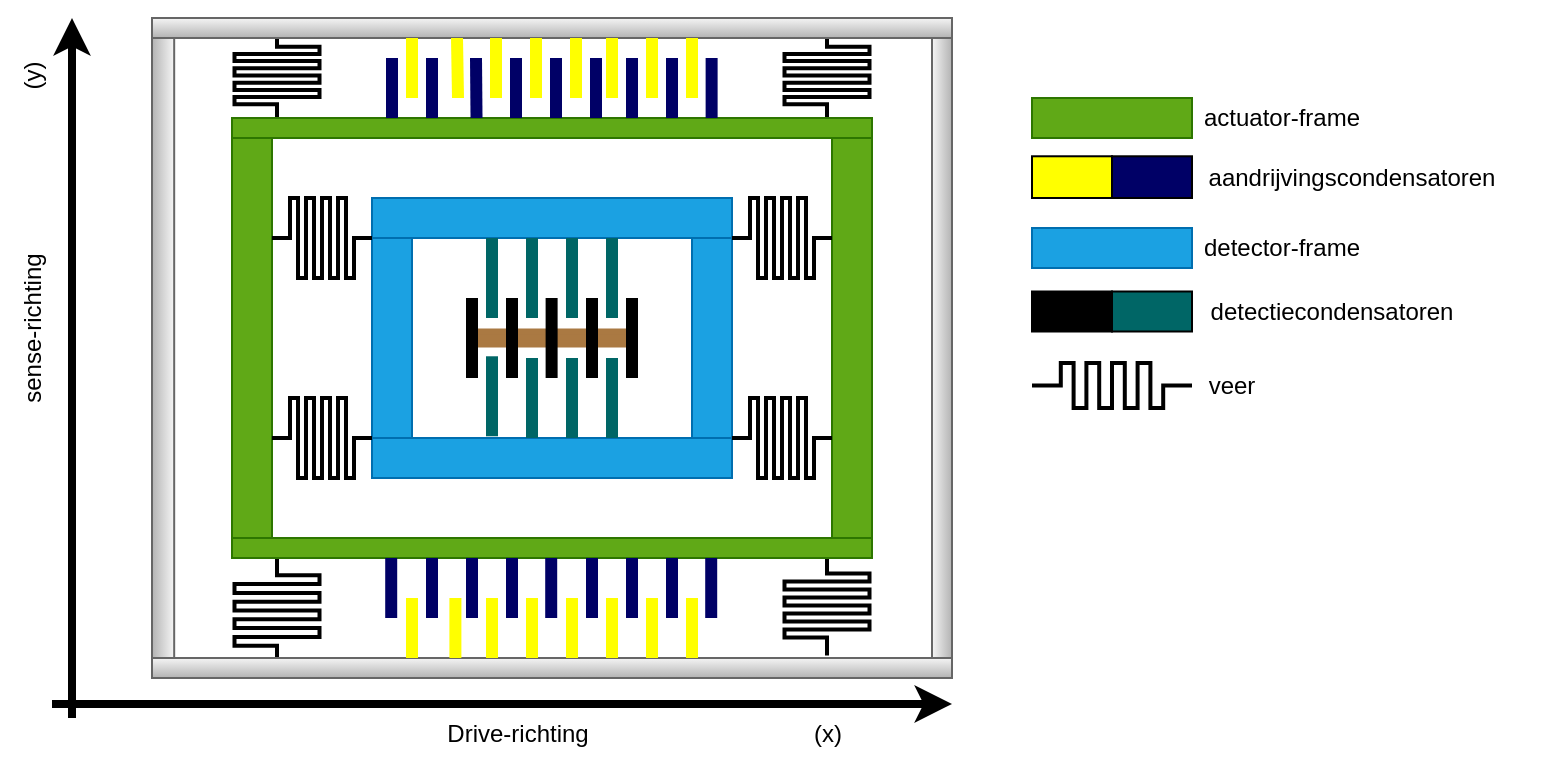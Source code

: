 <mxfile version="24.5.4" type="github">
  <diagram name="Pagina-1" id="s6tebHxt4fETLdoPo_5v">
    <mxGraphModel dx="883" dy="633" grid="1" gridSize="10" guides="1" tooltips="1" connect="1" arrows="1" fold="1" page="1" pageScale="1" pageWidth="1169" pageHeight="827" background="#ffffff" math="0" shadow="0">
      <root>
        <mxCell id="0" />
        <mxCell id="1" parent="0" />
        <mxCell id="Ni5LSi0HDRFxPiUFcQp5-76" value="" style="pointerEvents=1;verticalLabelPosition=bottom;shadow=0;dashed=0;align=center;html=1;verticalAlign=top;shape=mxgraph.electrical.resistors.memristor_1;rotation=-90;strokeWidth=2;" vertex="1" parent="1">
          <mxGeometry x="435" y="47.5" width="45" height="42.5" as="geometry" />
        </mxCell>
        <mxCell id="Ni5LSi0HDRFxPiUFcQp5-69" value="" style="whiteSpace=wrap;html=1;rotation=-90;fillColor=#f5f5f5;gradientColor=#b3b3b3;strokeColor=#666666;" vertex="1" parent="1">
          <mxGeometry x="356.25" y="203.75" width="317.5" height="10" as="geometry" />
        </mxCell>
        <mxCell id="Ni5LSi0HDRFxPiUFcQp5-66" value="" style="whiteSpace=wrap;html=1;rotation=90;fillColor=#f5f5f5;gradientColor=#b3b3b3;strokeColor=#666666;" vertex="1" parent="1">
          <mxGeometry x="-31.17" y="198.05" width="313.43" height="11.09" as="geometry" />
        </mxCell>
        <mxCell id="Ni5LSi0HDRFxPiUFcQp5-75" value="" style="whiteSpace=wrap;html=1;direction=south;fillColor=#60a917;strokeColor=#2D7600;fontColor=#ffffff;" vertex="1" parent="1">
          <mxGeometry x="460" y="100" width="20" height="200" as="geometry" />
        </mxCell>
        <mxCell id="Ni5LSi0HDRFxPiUFcQp5-80" value="" style="whiteSpace=wrap;html=1;rotation=-90;fillColor=#60a917;strokeColor=#2D7600;fontColor=#ffffff;" vertex="1" parent="1">
          <mxGeometry x="67.5" y="192.5" width="205" height="20" as="geometry" />
        </mxCell>
        <mxCell id="Ni5LSi0HDRFxPiUFcQp5-81" value="" style="whiteSpace=wrap;html=1;fillColor=#1ba1e2;strokeColor=#006EAF;fontColor=#ffffff;" vertex="1" parent="1">
          <mxGeometry x="230" y="130" width="180" height="20" as="geometry" />
        </mxCell>
        <mxCell id="Ni5LSi0HDRFxPiUFcQp5-83" value="" style="whiteSpace=wrap;html=1;fillColor=#1ba1e2;strokeColor=#006EAF;fontColor=#ffffff;" vertex="1" parent="1">
          <mxGeometry x="230" y="250" width="180" height="20" as="geometry" />
        </mxCell>
        <mxCell id="Ni5LSi0HDRFxPiUFcQp5-84" value="" style="whiteSpace=wrap;html=1;rotation=-90;fillColor=#1ba1e2;strokeColor=#006EAF;fontColor=#ffffff;" vertex="1" parent="1">
          <mxGeometry x="350" y="190" width="100" height="20" as="geometry" />
        </mxCell>
        <mxCell id="Ni5LSi0HDRFxPiUFcQp5-85" value="" style="whiteSpace=wrap;html=1;rotation=-90;fillColor=#1ba1e2;strokeColor=#006EAF;fontColor=#ffffff;" vertex="1" parent="1">
          <mxGeometry x="190" y="190" width="100" height="20" as="geometry" />
        </mxCell>
        <mxCell id="Ni5LSi0HDRFxPiUFcQp5-86" value="" style="pointerEvents=1;verticalLabelPosition=bottom;shadow=0;dashed=0;align=center;html=1;verticalAlign=top;shape=mxgraph.electrical.resistors.memristor_1;rotation=0;strokeWidth=2;" vertex="1" parent="1">
          <mxGeometry x="180" y="130" width="50" height="40" as="geometry" />
        </mxCell>
        <mxCell id="Ni5LSi0HDRFxPiUFcQp5-87" value="" style="pointerEvents=1;verticalLabelPosition=bottom;shadow=0;dashed=0;align=center;html=1;verticalAlign=top;shape=mxgraph.electrical.resistors.memristor_1;rotation=-90;strokeWidth=2;" vertex="1" parent="1">
          <mxGeometry x="160" y="47.5" width="45" height="42.5" as="geometry" />
        </mxCell>
        <mxCell id="Ni5LSi0HDRFxPiUFcQp5-88" value="" style="pointerEvents=1;verticalLabelPosition=bottom;shadow=0;dashed=0;align=center;html=1;verticalAlign=top;shape=mxgraph.electrical.resistors.memristor_1;rotation=-90;strokeWidth=2;" vertex="1" parent="1">
          <mxGeometry x="432.5" y="312.5" width="50" height="42.5" as="geometry" />
        </mxCell>
        <mxCell id="Ni5LSi0HDRFxPiUFcQp5-89" value="" style="pointerEvents=1;verticalLabelPosition=bottom;shadow=0;dashed=0;align=center;html=1;verticalAlign=top;shape=mxgraph.electrical.resistors.memristor_1;rotation=-90;strokeWidth=2;" vertex="1" parent="1">
          <mxGeometry x="155" y="315" width="55" height="42.5" as="geometry" />
        </mxCell>
        <mxCell id="Ni5LSi0HDRFxPiUFcQp5-59" value="" style="whiteSpace=wrap;html=1;fillColor=#f5f5f5;strokeColor=#666666;gradientColor=#b3b3b3;" vertex="1" parent="1">
          <mxGeometry x="120" y="40" width="400" height="10" as="geometry" />
        </mxCell>
        <mxCell id="Ni5LSi0HDRFxPiUFcQp5-61" value="" style="whiteSpace=wrap;html=1;fillColor=#f5f5f5;strokeColor=#666666;gradientColor=#b3b3b3;" vertex="1" parent="1">
          <mxGeometry x="120" y="360" width="400" height="10" as="geometry" />
        </mxCell>
        <mxCell id="Ni5LSi0HDRFxPiUFcQp5-72" value="" style="whiteSpace=wrap;html=1;fillColor=#60a917;strokeColor=#2D7600;fontColor=#ffffff;" vertex="1" parent="1">
          <mxGeometry x="160" y="300" width="320" height="10" as="geometry" />
        </mxCell>
        <mxCell id="Ni5LSi0HDRFxPiUFcQp5-90" value="" style="pointerEvents=1;verticalLabelPosition=bottom;shadow=0;dashed=0;align=center;html=1;verticalAlign=top;shape=mxgraph.electrical.resistors.memristor_1;rotation=0;strokeWidth=2;" vertex="1" parent="1">
          <mxGeometry x="180" y="230" width="50" height="40" as="geometry" />
        </mxCell>
        <mxCell id="Ni5LSi0HDRFxPiUFcQp5-91" value="" style="pointerEvents=1;verticalLabelPosition=bottom;shadow=0;dashed=0;align=center;html=1;verticalAlign=top;shape=mxgraph.electrical.resistors.memristor_1;rotation=0;strokeWidth=2;" vertex="1" parent="1">
          <mxGeometry x="410" y="130" width="50" height="40" as="geometry" />
        </mxCell>
        <mxCell id="Ni5LSi0HDRFxPiUFcQp5-92" value="" style="pointerEvents=1;verticalLabelPosition=bottom;shadow=0;dashed=0;align=center;html=1;verticalAlign=top;shape=mxgraph.electrical.resistors.memristor_1;rotation=0;strokeWidth=2;" vertex="1" parent="1">
          <mxGeometry x="410" y="230" width="50" height="40" as="geometry" />
        </mxCell>
        <mxCell id="Ni5LSi0HDRFxPiUFcQp5-71" value="" style="whiteSpace=wrap;html=1;fillColor=#60a917;strokeColor=#2D7600;fontColor=#ffffff;" vertex="1" parent="1">
          <mxGeometry x="160" y="90" width="320" height="10" as="geometry" />
        </mxCell>
        <mxCell id="Ni5LSi0HDRFxPiUFcQp5-93" value="" style="endArrow=classic;html=1;rounded=0;strokeWidth=4;" edge="1" parent="1">
          <mxGeometry width="50" height="50" relative="1" as="geometry">
            <mxPoint x="80" y="390" as="sourcePoint" />
            <mxPoint x="80" y="40" as="targetPoint" />
          </mxGeometry>
        </mxCell>
        <mxCell id="Ni5LSi0HDRFxPiUFcQp5-94" value="" style="endArrow=classic;html=1;rounded=0;strokeWidth=4;" edge="1" parent="1">
          <mxGeometry width="50" height="50" relative="1" as="geometry">
            <mxPoint x="70" y="383" as="sourcePoint" />
            <mxPoint x="520" y="383" as="targetPoint" />
          </mxGeometry>
        </mxCell>
        <mxCell id="Ni5LSi0HDRFxPiUFcQp5-95" value="" style="whiteSpace=wrap;html=1;strokeColor=#aa7942;strokeWidth=3;fillColor=#aa7942;" vertex="1" parent="1">
          <mxGeometry x="280" y="196.75" width="80" height="6.5" as="geometry" />
        </mxCell>
        <mxCell id="Ni5LSi0HDRFxPiUFcQp5-96" value="" style="endArrow=none;html=1;rounded=0;strokeWidth=6;" edge="1" parent="1">
          <mxGeometry width="50" height="50" relative="1" as="geometry">
            <mxPoint x="280" y="220" as="sourcePoint" />
            <mxPoint x="280" y="180" as="targetPoint" />
          </mxGeometry>
        </mxCell>
        <mxCell id="Ni5LSi0HDRFxPiUFcQp5-97" value="" style="endArrow=none;html=1;rounded=0;strokeWidth=6;" edge="1" parent="1">
          <mxGeometry width="50" height="50" relative="1" as="geometry">
            <mxPoint x="300" y="220" as="sourcePoint" />
            <mxPoint x="300" y="180" as="targetPoint" />
          </mxGeometry>
        </mxCell>
        <mxCell id="Ni5LSi0HDRFxPiUFcQp5-98" value="" style="endArrow=none;html=1;rounded=0;strokeWidth=6;" edge="1" parent="1">
          <mxGeometry width="50" height="50" relative="1" as="geometry">
            <mxPoint x="319.81" y="220" as="sourcePoint" />
            <mxPoint x="319.81" y="180" as="targetPoint" />
          </mxGeometry>
        </mxCell>
        <mxCell id="Ni5LSi0HDRFxPiUFcQp5-99" value="" style="endArrow=none;html=1;rounded=0;strokeWidth=6;" edge="1" parent="1">
          <mxGeometry width="50" height="50" relative="1" as="geometry">
            <mxPoint x="340" y="220" as="sourcePoint" />
            <mxPoint x="340" y="180" as="targetPoint" />
          </mxGeometry>
        </mxCell>
        <mxCell id="Ni5LSi0HDRFxPiUFcQp5-100" value="" style="endArrow=none;html=1;rounded=0;strokeWidth=6;" edge="1" parent="1">
          <mxGeometry width="50" height="50" relative="1" as="geometry">
            <mxPoint x="360" y="220" as="sourcePoint" />
            <mxPoint x="360" y="180" as="targetPoint" />
          </mxGeometry>
        </mxCell>
        <mxCell id="Ni5LSi0HDRFxPiUFcQp5-101" value="" style="endArrow=none;html=1;rounded=0;strokeWidth=6;strokeColor=#006666;" edge="1" parent="1">
          <mxGeometry width="50" height="50" relative="1" as="geometry">
            <mxPoint x="290" y="190" as="sourcePoint" />
            <mxPoint x="290" y="150" as="targetPoint" />
          </mxGeometry>
        </mxCell>
        <mxCell id="Ni5LSi0HDRFxPiUFcQp5-102" value="" style="endArrow=none;html=1;rounded=0;strokeWidth=6;strokeColor=#006666;fillColor=#cce5ff;" edge="1" parent="1">
          <mxGeometry width="50" height="50" relative="1" as="geometry">
            <mxPoint x="310" y="190" as="sourcePoint" />
            <mxPoint x="310" y="150" as="targetPoint" />
          </mxGeometry>
        </mxCell>
        <mxCell id="Ni5LSi0HDRFxPiUFcQp5-103" value="" style="endArrow=none;html=1;rounded=0;strokeWidth=6;strokeColor=#006666;" edge="1" parent="1">
          <mxGeometry width="50" height="50" relative="1" as="geometry">
            <mxPoint x="330" y="190" as="sourcePoint" />
            <mxPoint x="330" y="150" as="targetPoint" />
          </mxGeometry>
        </mxCell>
        <mxCell id="Ni5LSi0HDRFxPiUFcQp5-104" value="" style="endArrow=none;html=1;rounded=0;strokeWidth=6;strokeColor=#006666;" edge="1" parent="1">
          <mxGeometry width="50" height="50" relative="1" as="geometry">
            <mxPoint x="350" y="190" as="sourcePoint" />
            <mxPoint x="350" y="150" as="targetPoint" />
          </mxGeometry>
        </mxCell>
        <mxCell id="Ni5LSi0HDRFxPiUFcQp5-105" value="" style="endArrow=none;html=1;rounded=0;strokeWidth=6;strokeColor=#006666;" edge="1" parent="1">
          <mxGeometry width="50" height="50" relative="1" as="geometry">
            <mxPoint x="290" y="249.14" as="sourcePoint" />
            <mxPoint x="290" y="209.14" as="targetPoint" />
          </mxGeometry>
        </mxCell>
        <mxCell id="Ni5LSi0HDRFxPiUFcQp5-106" value="" style="endArrow=none;html=1;rounded=0;strokeWidth=6;strokeColor=#006666;" edge="1" parent="1">
          <mxGeometry width="50" height="50" relative="1" as="geometry">
            <mxPoint x="310" y="250" as="sourcePoint" />
            <mxPoint x="310" y="210" as="targetPoint" />
          </mxGeometry>
        </mxCell>
        <mxCell id="Ni5LSi0HDRFxPiUFcQp5-107" value="" style="endArrow=none;html=1;rounded=0;strokeWidth=6;strokeColor=#006666;" edge="1" parent="1">
          <mxGeometry width="50" height="50" relative="1" as="geometry">
            <mxPoint x="330" y="250" as="sourcePoint" />
            <mxPoint x="330" y="210" as="targetPoint" />
          </mxGeometry>
        </mxCell>
        <mxCell id="Ni5LSi0HDRFxPiUFcQp5-108" value="" style="endArrow=none;html=1;rounded=0;strokeWidth=6;strokeColor=#006666;" edge="1" parent="1">
          <mxGeometry width="50" height="50" relative="1" as="geometry">
            <mxPoint x="350" y="250" as="sourcePoint" />
            <mxPoint x="350" y="210" as="targetPoint" />
          </mxGeometry>
        </mxCell>
        <mxCell id="Ni5LSi0HDRFxPiUFcQp5-112" value="" style="endArrow=none;html=1;rounded=0;strokeWidth=6;strokeColor=#000066;" edge="1" parent="1">
          <mxGeometry width="50" height="50" relative="1" as="geometry">
            <mxPoint x="240" y="90" as="sourcePoint" />
            <mxPoint x="240" y="60" as="targetPoint" />
          </mxGeometry>
        </mxCell>
        <mxCell id="Ni5LSi0HDRFxPiUFcQp5-113" value="" style="endArrow=none;html=1;rounded=0;strokeWidth=6;strokeColor=#000066;" edge="1" parent="1">
          <mxGeometry width="50" height="50" relative="1" as="geometry">
            <mxPoint x="260" y="90" as="sourcePoint" />
            <mxPoint x="260" y="60" as="targetPoint" />
          </mxGeometry>
        </mxCell>
        <mxCell id="Ni5LSi0HDRFxPiUFcQp5-114" value="" style="endArrow=none;html=1;rounded=0;strokeWidth=6;strokeColor=#FFFF00;" edge="1" parent="1">
          <mxGeometry width="50" height="50" relative="1" as="geometry">
            <mxPoint x="273" y="80" as="sourcePoint" />
            <mxPoint x="272.5" y="50" as="targetPoint" />
          </mxGeometry>
        </mxCell>
        <mxCell id="Ni5LSi0HDRFxPiUFcQp5-115" value="" style="endArrow=none;html=1;rounded=0;strokeWidth=6;strokeColor=#000066;" edge="1" parent="1">
          <mxGeometry width="50" height="50" relative="1" as="geometry">
            <mxPoint x="282.26" y="90" as="sourcePoint" />
            <mxPoint x="282" y="60" as="targetPoint" />
          </mxGeometry>
        </mxCell>
        <mxCell id="Ni5LSi0HDRFxPiUFcQp5-116" value="" style="endArrow=none;html=1;rounded=0;strokeWidth=6;strokeColor=#FFFF00;" edge="1" parent="1">
          <mxGeometry width="50" height="50" relative="1" as="geometry">
            <mxPoint x="292" y="80" as="sourcePoint" />
            <mxPoint x="292" y="50" as="targetPoint" />
          </mxGeometry>
        </mxCell>
        <mxCell id="Ni5LSi0HDRFxPiUFcQp5-118" value="" style="endArrow=none;html=1;rounded=0;strokeWidth=6;strokeColor=#FFFF00;" edge="1" parent="1">
          <mxGeometry width="50" height="50" relative="1" as="geometry">
            <mxPoint x="250" y="80" as="sourcePoint" />
            <mxPoint x="250" y="50" as="targetPoint" />
          </mxGeometry>
        </mxCell>
        <mxCell id="Ni5LSi0HDRFxPiUFcQp5-119" value="" style="endArrow=none;html=1;rounded=0;strokeWidth=6;strokeColor=#000066;" edge="1" parent="1">
          <mxGeometry width="50" height="50" relative="1" as="geometry">
            <mxPoint x="302" y="90" as="sourcePoint" />
            <mxPoint x="302" y="60" as="targetPoint" />
          </mxGeometry>
        </mxCell>
        <mxCell id="Ni5LSi0HDRFxPiUFcQp5-120" value="" style="endArrow=none;html=1;rounded=0;strokeWidth=6;strokeColor=#FFFF00;" edge="1" parent="1">
          <mxGeometry width="50" height="50" relative="1" as="geometry">
            <mxPoint x="312" y="80" as="sourcePoint" />
            <mxPoint x="312" y="50" as="targetPoint" />
          </mxGeometry>
        </mxCell>
        <mxCell id="Ni5LSi0HDRFxPiUFcQp5-121" value="" style="endArrow=none;html=1;rounded=0;strokeWidth=6;strokeColor=#000066;" edge="1" parent="1">
          <mxGeometry width="50" height="50" relative="1" as="geometry">
            <mxPoint x="322" y="90" as="sourcePoint" />
            <mxPoint x="322" y="60" as="targetPoint" />
          </mxGeometry>
        </mxCell>
        <mxCell id="Ni5LSi0HDRFxPiUFcQp5-122" value="" style="endArrow=none;html=1;rounded=0;strokeWidth=6;strokeColor=#FFFF00;" edge="1" parent="1">
          <mxGeometry width="50" height="50" relative="1" as="geometry">
            <mxPoint x="332" y="80" as="sourcePoint" />
            <mxPoint x="332" y="50" as="targetPoint" />
          </mxGeometry>
        </mxCell>
        <mxCell id="Ni5LSi0HDRFxPiUFcQp5-123" value="" style="endArrow=none;html=1;rounded=0;strokeWidth=6;strokeColor=#000066;" edge="1" parent="1">
          <mxGeometry width="50" height="50" relative="1" as="geometry">
            <mxPoint x="342" y="90" as="sourcePoint" />
            <mxPoint x="342" y="60" as="targetPoint" />
          </mxGeometry>
        </mxCell>
        <mxCell id="Ni5LSi0HDRFxPiUFcQp5-130" value="" style="endArrow=none;html=1;rounded=0;strokeWidth=6;strokeColor=#000066;" edge="1" parent="1">
          <mxGeometry width="50" height="50" relative="1" as="geometry">
            <mxPoint x="360" y="90" as="sourcePoint" />
            <mxPoint x="360" y="60" as="targetPoint" />
          </mxGeometry>
        </mxCell>
        <mxCell id="Ni5LSi0HDRFxPiUFcQp5-131" value="" style="endArrow=none;html=1;rounded=0;strokeWidth=6;strokeColor=#FFFF00;" edge="1" parent="1">
          <mxGeometry width="50" height="50" relative="1" as="geometry">
            <mxPoint x="350" y="80" as="sourcePoint" />
            <mxPoint x="350" y="50" as="targetPoint" />
          </mxGeometry>
        </mxCell>
        <mxCell id="Ni5LSi0HDRFxPiUFcQp5-132" value="" style="endArrow=none;html=1;rounded=0;strokeWidth=6;strokeColor=#FFFF00;" edge="1" parent="1">
          <mxGeometry width="50" height="50" relative="1" as="geometry">
            <mxPoint x="370" y="80" as="sourcePoint" />
            <mxPoint x="370" y="50" as="targetPoint" />
          </mxGeometry>
        </mxCell>
        <mxCell id="Ni5LSi0HDRFxPiUFcQp5-133" value="" style="endArrow=none;html=1;rounded=0;strokeWidth=6;strokeColor=#000066;" edge="1" parent="1">
          <mxGeometry width="50" height="50" relative="1" as="geometry">
            <mxPoint x="380" y="90" as="sourcePoint" />
            <mxPoint x="380" y="60" as="targetPoint" />
            <Array as="points">
              <mxPoint x="380" y="60" />
            </Array>
          </mxGeometry>
        </mxCell>
        <mxCell id="Ni5LSi0HDRFxPiUFcQp5-134" value="" style="endArrow=none;html=1;rounded=0;strokeWidth=6;strokeColor=#FFFF00;" edge="1" parent="1">
          <mxGeometry width="50" height="50" relative="1" as="geometry">
            <mxPoint x="390" y="80" as="sourcePoint" />
            <mxPoint x="390" y="50" as="targetPoint" />
          </mxGeometry>
        </mxCell>
        <mxCell id="Ni5LSi0HDRFxPiUFcQp5-135" value="" style="endArrow=none;html=1;rounded=0;strokeWidth=6;strokeColor=#000066;" edge="1" parent="1">
          <mxGeometry width="50" height="50" relative="1" as="geometry">
            <mxPoint x="399.81" y="90" as="sourcePoint" />
            <mxPoint x="399.81" y="60" as="targetPoint" />
          </mxGeometry>
        </mxCell>
        <mxCell id="Ni5LSi0HDRFxPiUFcQp5-136" value="" style="endArrow=none;html=1;rounded=0;strokeWidth=6;strokeColor=#000066;" edge="1" parent="1">
          <mxGeometry width="50" height="50" relative="1" as="geometry">
            <mxPoint x="239.6" y="340" as="sourcePoint" />
            <mxPoint x="239.6" y="310" as="targetPoint" />
          </mxGeometry>
        </mxCell>
        <mxCell id="Ni5LSi0HDRFxPiUFcQp5-137" value="" style="endArrow=none;html=1;rounded=0;strokeWidth=6;strokeColor=#000066;" edge="1" parent="1">
          <mxGeometry width="50" height="50" relative="1" as="geometry">
            <mxPoint x="260" y="340" as="sourcePoint" />
            <mxPoint x="260" y="310" as="targetPoint" />
          </mxGeometry>
        </mxCell>
        <mxCell id="Ni5LSi0HDRFxPiUFcQp5-138" value="" style="endArrow=none;html=1;rounded=0;strokeWidth=6;strokeColor=#FFFF00;" edge="1" parent="1">
          <mxGeometry width="50" height="50" relative="1" as="geometry">
            <mxPoint x="250.0" y="360" as="sourcePoint" />
            <mxPoint x="250.0" y="330" as="targetPoint" />
          </mxGeometry>
        </mxCell>
        <mxCell id="Ni5LSi0HDRFxPiUFcQp5-139" value="" style="endArrow=none;html=1;rounded=0;strokeWidth=6;strokeColor=#000066;" edge="1" parent="1">
          <mxGeometry width="50" height="50" relative="1" as="geometry">
            <mxPoint x="280" y="340" as="sourcePoint" />
            <mxPoint x="280" y="310" as="targetPoint" />
          </mxGeometry>
        </mxCell>
        <mxCell id="Ni5LSi0HDRFxPiUFcQp5-140" value="" style="endArrow=none;html=1;rounded=0;strokeWidth=6;strokeColor=#000066;" edge="1" parent="1">
          <mxGeometry width="50" height="50" relative="1" as="geometry">
            <mxPoint x="300" y="340" as="sourcePoint" />
            <mxPoint x="300" y="310" as="targetPoint" />
          </mxGeometry>
        </mxCell>
        <mxCell id="Ni5LSi0HDRFxPiUFcQp5-141" value="" style="endArrow=none;html=1;rounded=0;strokeWidth=6;strokeColor=#000066;" edge="1" parent="1">
          <mxGeometry width="50" height="50" relative="1" as="geometry">
            <mxPoint x="319.6" y="340" as="sourcePoint" />
            <mxPoint x="319.6" y="310" as="targetPoint" />
          </mxGeometry>
        </mxCell>
        <mxCell id="Ni5LSi0HDRFxPiUFcQp5-142" value="" style="endArrow=none;html=1;rounded=0;strokeWidth=6;strokeColor=#000066;" edge="1" parent="1">
          <mxGeometry width="50" height="50" relative="1" as="geometry">
            <mxPoint x="340" y="340" as="sourcePoint" />
            <mxPoint x="340" y="310" as="targetPoint" />
          </mxGeometry>
        </mxCell>
        <mxCell id="Ni5LSi0HDRFxPiUFcQp5-143" value="" style="endArrow=none;html=1;rounded=0;strokeWidth=6;strokeColor=#000066;" edge="1" parent="1">
          <mxGeometry width="50" height="50" relative="1" as="geometry">
            <mxPoint x="360" y="340" as="sourcePoint" />
            <mxPoint x="360" y="310" as="targetPoint" />
          </mxGeometry>
        </mxCell>
        <mxCell id="Ni5LSi0HDRFxPiUFcQp5-144" value="" style="endArrow=none;html=1;rounded=0;strokeWidth=6;strokeColor=#000066;" edge="1" parent="1">
          <mxGeometry width="50" height="50" relative="1" as="geometry">
            <mxPoint x="380" y="340" as="sourcePoint" />
            <mxPoint x="380" y="310" as="targetPoint" />
          </mxGeometry>
        </mxCell>
        <mxCell id="Ni5LSi0HDRFxPiUFcQp5-145" value="" style="endArrow=none;html=1;rounded=0;strokeWidth=6;strokeColor=#000066;" edge="1" parent="1">
          <mxGeometry width="50" height="50" relative="1" as="geometry">
            <mxPoint x="399.6" y="340" as="sourcePoint" />
            <mxPoint x="399.6" y="310" as="targetPoint" />
          </mxGeometry>
        </mxCell>
        <mxCell id="Ni5LSi0HDRFxPiUFcQp5-146" value="" style="endArrow=none;html=1;rounded=0;strokeWidth=6;strokeColor=#FFFF00;" edge="1" parent="1">
          <mxGeometry width="50" height="50" relative="1" as="geometry">
            <mxPoint x="271.7" y="360" as="sourcePoint" />
            <mxPoint x="271.7" y="330" as="targetPoint" />
          </mxGeometry>
        </mxCell>
        <mxCell id="Ni5LSi0HDRFxPiUFcQp5-147" value="" style="endArrow=none;html=1;rounded=0;strokeWidth=6;strokeColor=#FFFF00;" edge="1" parent="1">
          <mxGeometry width="50" height="50" relative="1" as="geometry">
            <mxPoint x="290" y="360" as="sourcePoint" />
            <mxPoint x="290" y="330" as="targetPoint" />
          </mxGeometry>
        </mxCell>
        <mxCell id="Ni5LSi0HDRFxPiUFcQp5-148" value="" style="endArrow=none;html=1;rounded=0;strokeWidth=6;strokeColor=#FFFF00;" edge="1" parent="1">
          <mxGeometry width="50" height="50" relative="1" as="geometry">
            <mxPoint x="310" y="360" as="sourcePoint" />
            <mxPoint x="310" y="330" as="targetPoint" />
          </mxGeometry>
        </mxCell>
        <mxCell id="Ni5LSi0HDRFxPiUFcQp5-149" value="" style="endArrow=none;html=1;rounded=0;strokeWidth=6;strokeColor=#FFFF00;" edge="1" parent="1">
          <mxGeometry width="50" height="50" relative="1" as="geometry">
            <mxPoint x="330" y="360" as="sourcePoint" />
            <mxPoint x="330" y="330" as="targetPoint" />
          </mxGeometry>
        </mxCell>
        <mxCell id="Ni5LSi0HDRFxPiUFcQp5-150" value="" style="endArrow=none;html=1;rounded=0;strokeWidth=6;strokeColor=#FFFF00;" edge="1" parent="1">
          <mxGeometry width="50" height="50" relative="1" as="geometry">
            <mxPoint x="350" y="360" as="sourcePoint" />
            <mxPoint x="350" y="330" as="targetPoint" />
          </mxGeometry>
        </mxCell>
        <mxCell id="Ni5LSi0HDRFxPiUFcQp5-151" value="" style="endArrow=none;html=1;rounded=0;strokeWidth=6;strokeColor=#FFFF00;" edge="1" parent="1">
          <mxGeometry width="50" height="50" relative="1" as="geometry">
            <mxPoint x="370" y="360" as="sourcePoint" />
            <mxPoint x="370" y="330" as="targetPoint" />
            <Array as="points">
              <mxPoint x="370" y="352.5" />
            </Array>
          </mxGeometry>
        </mxCell>
        <mxCell id="Ni5LSi0HDRFxPiUFcQp5-152" value="" style="endArrow=none;html=1;rounded=0;strokeWidth=6;strokeColor=#FFFF00;" edge="1" parent="1">
          <mxGeometry width="50" height="50" relative="1" as="geometry">
            <mxPoint x="390" y="360" as="sourcePoint" />
            <mxPoint x="390" y="330" as="targetPoint" />
          </mxGeometry>
        </mxCell>
        <mxCell id="Ni5LSi0HDRFxPiUFcQp5-153" value="Drive-richting" style="text;strokeColor=none;align=center;fillColor=none;html=1;verticalAlign=middle;whiteSpace=wrap;rounded=0;" vertex="1" parent="1">
          <mxGeometry x="248.75" y="383" width="107.5" height="30" as="geometry" />
        </mxCell>
        <mxCell id="Ni5LSi0HDRFxPiUFcQp5-156" value="sense-richting" style="text;strokeColor=none;align=center;fillColor=none;html=1;verticalAlign=middle;whiteSpace=wrap;rounded=0;rotation=-90;" vertex="1" parent="1">
          <mxGeometry x="12.5" y="180.55" width="95" height="30" as="geometry" />
        </mxCell>
        <mxCell id="Ni5LSi0HDRFxPiUFcQp5-157" value="(x)" style="text;strokeColor=none;align=center;fillColor=none;html=1;verticalAlign=middle;whiteSpace=wrap;rounded=0;" vertex="1" parent="1">
          <mxGeometry x="427.5" y="383" width="60" height="30" as="geometry" />
        </mxCell>
        <mxCell id="Ni5LSi0HDRFxPiUFcQp5-159" value="(y)" style="text;strokeColor=none;align=center;fillColor=none;html=1;verticalAlign=middle;whiteSpace=wrap;rounded=0;rotation=270;" vertex="1" parent="1">
          <mxGeometry x="30" y="53.75" width="60" height="30" as="geometry" />
        </mxCell>
        <mxCell id="Ni5LSi0HDRFxPiUFcQp5-162" value="" style="whiteSpace=wrap;html=1;direction=south;fillColor=#60a917;strokeColor=#2D7600;fontColor=#ffffff;rotation=0;" vertex="1" parent="1">
          <mxGeometry x="560" y="80" width="80" height="20" as="geometry" />
        </mxCell>
        <mxCell id="Ni5LSi0HDRFxPiUFcQp5-163" value="" style="whiteSpace=wrap;html=1;rotation=0;fillColor=#1ba1e2;strokeColor=#006EAF;fontColor=#ffffff;" vertex="1" parent="1">
          <mxGeometry x="560" y="145" width="80" height="20" as="geometry" />
        </mxCell>
        <mxCell id="Ni5LSi0HDRFxPiUFcQp5-170" value="" style="whiteSpace=wrap;html=1;fillColor=#FFFF00;" vertex="1" parent="1">
          <mxGeometry x="560" y="109.14" width="40" height="20.86" as="geometry" />
        </mxCell>
        <mxCell id="Ni5LSi0HDRFxPiUFcQp5-171" value="" style="whiteSpace=wrap;html=1;fillColor=#000066;" vertex="1" parent="1">
          <mxGeometry x="600" y="109.14" width="40" height="20.86" as="geometry" />
        </mxCell>
        <mxCell id="Ni5LSi0HDRFxPiUFcQp5-172" value="f" style="whiteSpace=wrap;html=1;fillColor=#000000;" vertex="1" parent="1">
          <mxGeometry x="560" y="176.75" width="40" height="20" as="geometry" />
        </mxCell>
        <mxCell id="Ni5LSi0HDRFxPiUFcQp5-173" value="" style="pointerEvents=1;verticalLabelPosition=bottom;shadow=0;dashed=0;align=center;html=1;verticalAlign=top;shape=mxgraph.electrical.resistors.memristor_1;rotation=-180;strokeWidth=2;" vertex="1" parent="1">
          <mxGeometry x="560" y="212.5" width="80" height="22.5" as="geometry" />
        </mxCell>
        <mxCell id="Ni5LSi0HDRFxPiUFcQp5-175" value="veer" style="text;strokeColor=none;align=center;fillColor=none;html=1;verticalAlign=middle;whiteSpace=wrap;rounded=0;" vertex="1" parent="1">
          <mxGeometry x="630" y="208.75" width="60" height="30" as="geometry" />
        </mxCell>
        <mxCell id="Ni5LSi0HDRFxPiUFcQp5-176" value="detector-frame" style="text;strokeColor=none;align=center;fillColor=none;html=1;verticalAlign=middle;whiteSpace=wrap;rounded=0;" vertex="1" parent="1">
          <mxGeometry x="640" y="140" width="90" height="30" as="geometry" />
        </mxCell>
        <mxCell id="Ni5LSi0HDRFxPiUFcQp5-177" value="actuator-frame" style="text;strokeColor=none;align=center;fillColor=none;html=1;verticalAlign=middle;whiteSpace=wrap;rounded=0;" vertex="1" parent="1">
          <mxGeometry x="640" y="75" width="90" height="30" as="geometry" />
        </mxCell>
        <mxCell id="Ni5LSi0HDRFxPiUFcQp5-178" value="aandrijvingscondensatoren" style="text;strokeColor=none;align=center;fillColor=none;html=1;verticalAlign=middle;whiteSpace=wrap;rounded=0;" vertex="1" parent="1">
          <mxGeometry x="620" y="104.57" width="200" height="30" as="geometry" />
        </mxCell>
        <mxCell id="Ni5LSi0HDRFxPiUFcQp5-179" value="detectiecondensatoren" style="text;strokeColor=none;align=center;fillColor=none;html=1;verticalAlign=middle;whiteSpace=wrap;rounded=0;" vertex="1" parent="1">
          <mxGeometry x="620" y="171.75" width="180" height="30" as="geometry" />
        </mxCell>
        <mxCell id="Ni5LSi0HDRFxPiUFcQp5-181" value="" style="whiteSpace=wrap;html=1;fillColor=#006666;" vertex="1" parent="1">
          <mxGeometry x="600" y="176.75" width="40" height="20" as="geometry" />
        </mxCell>
      </root>
    </mxGraphModel>
  </diagram>
</mxfile>
